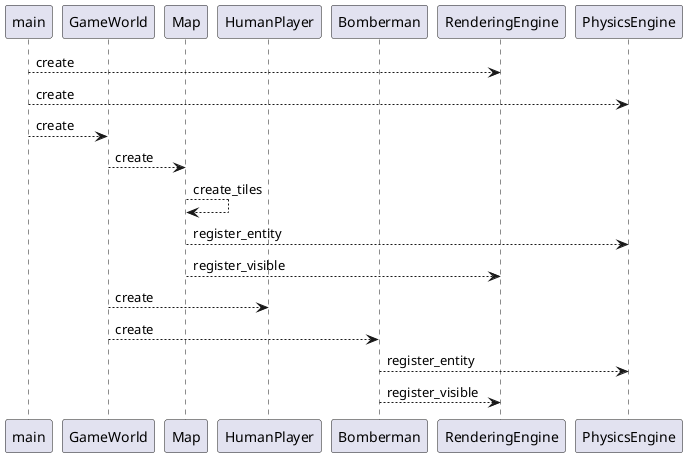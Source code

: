 @startuml

participant main
participant GameWorld
participant Map
participant HumanPlayer
participant Bomberman

participant RenderingEngine
participant PhysicsEngine

main --> RenderingEngine : create
main --> PhysicsEngine : create
main --> GameWorld : create
GameWorld --> Map : create
Map --> Map : create_tiles
Map --> PhysicsEngine : register_entity
Map --> RenderingEngine : register_visible

GameWorld --> HumanPlayer : create
GameWorld --> Bomberman : create
Bomberman --> PhysicsEngine : register_entity
Bomberman --> RenderingEngine : register_visible

@enduml
